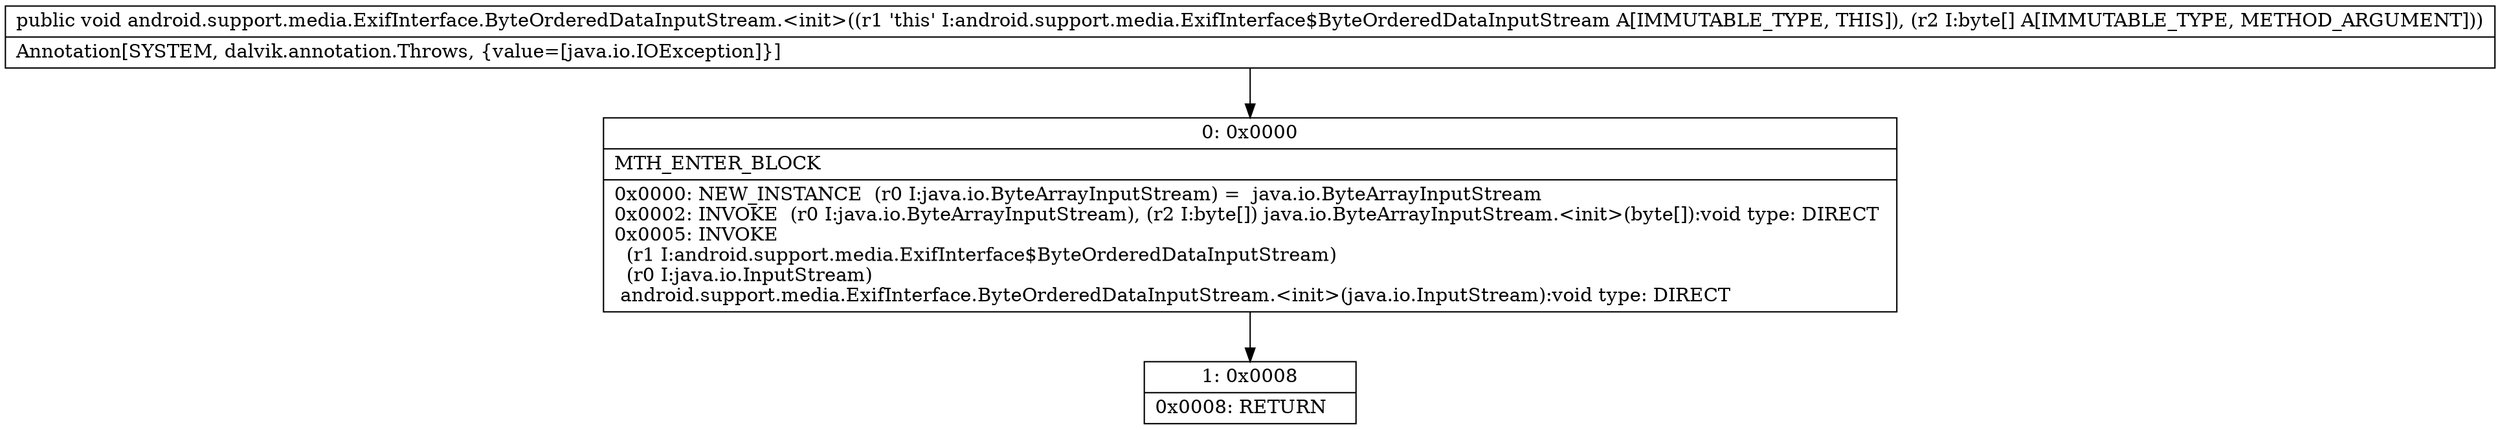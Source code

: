 digraph "CFG forandroid.support.media.ExifInterface.ByteOrderedDataInputStream.\<init\>([B)V" {
Node_0 [shape=record,label="{0\:\ 0x0000|MTH_ENTER_BLOCK\l|0x0000: NEW_INSTANCE  (r0 I:java.io.ByteArrayInputStream) =  java.io.ByteArrayInputStream \l0x0002: INVOKE  (r0 I:java.io.ByteArrayInputStream), (r2 I:byte[]) java.io.ByteArrayInputStream.\<init\>(byte[]):void type: DIRECT \l0x0005: INVOKE  \l  (r1 I:android.support.media.ExifInterface$ByteOrderedDataInputStream)\l  (r0 I:java.io.InputStream)\l android.support.media.ExifInterface.ByteOrderedDataInputStream.\<init\>(java.io.InputStream):void type: DIRECT \l}"];
Node_1 [shape=record,label="{1\:\ 0x0008|0x0008: RETURN   \l}"];
MethodNode[shape=record,label="{public void android.support.media.ExifInterface.ByteOrderedDataInputStream.\<init\>((r1 'this' I:android.support.media.ExifInterface$ByteOrderedDataInputStream A[IMMUTABLE_TYPE, THIS]), (r2 I:byte[] A[IMMUTABLE_TYPE, METHOD_ARGUMENT]))  | Annotation[SYSTEM, dalvik.annotation.Throws, \{value=[java.io.IOException]\}]\l}"];
MethodNode -> Node_0;
Node_0 -> Node_1;
}

